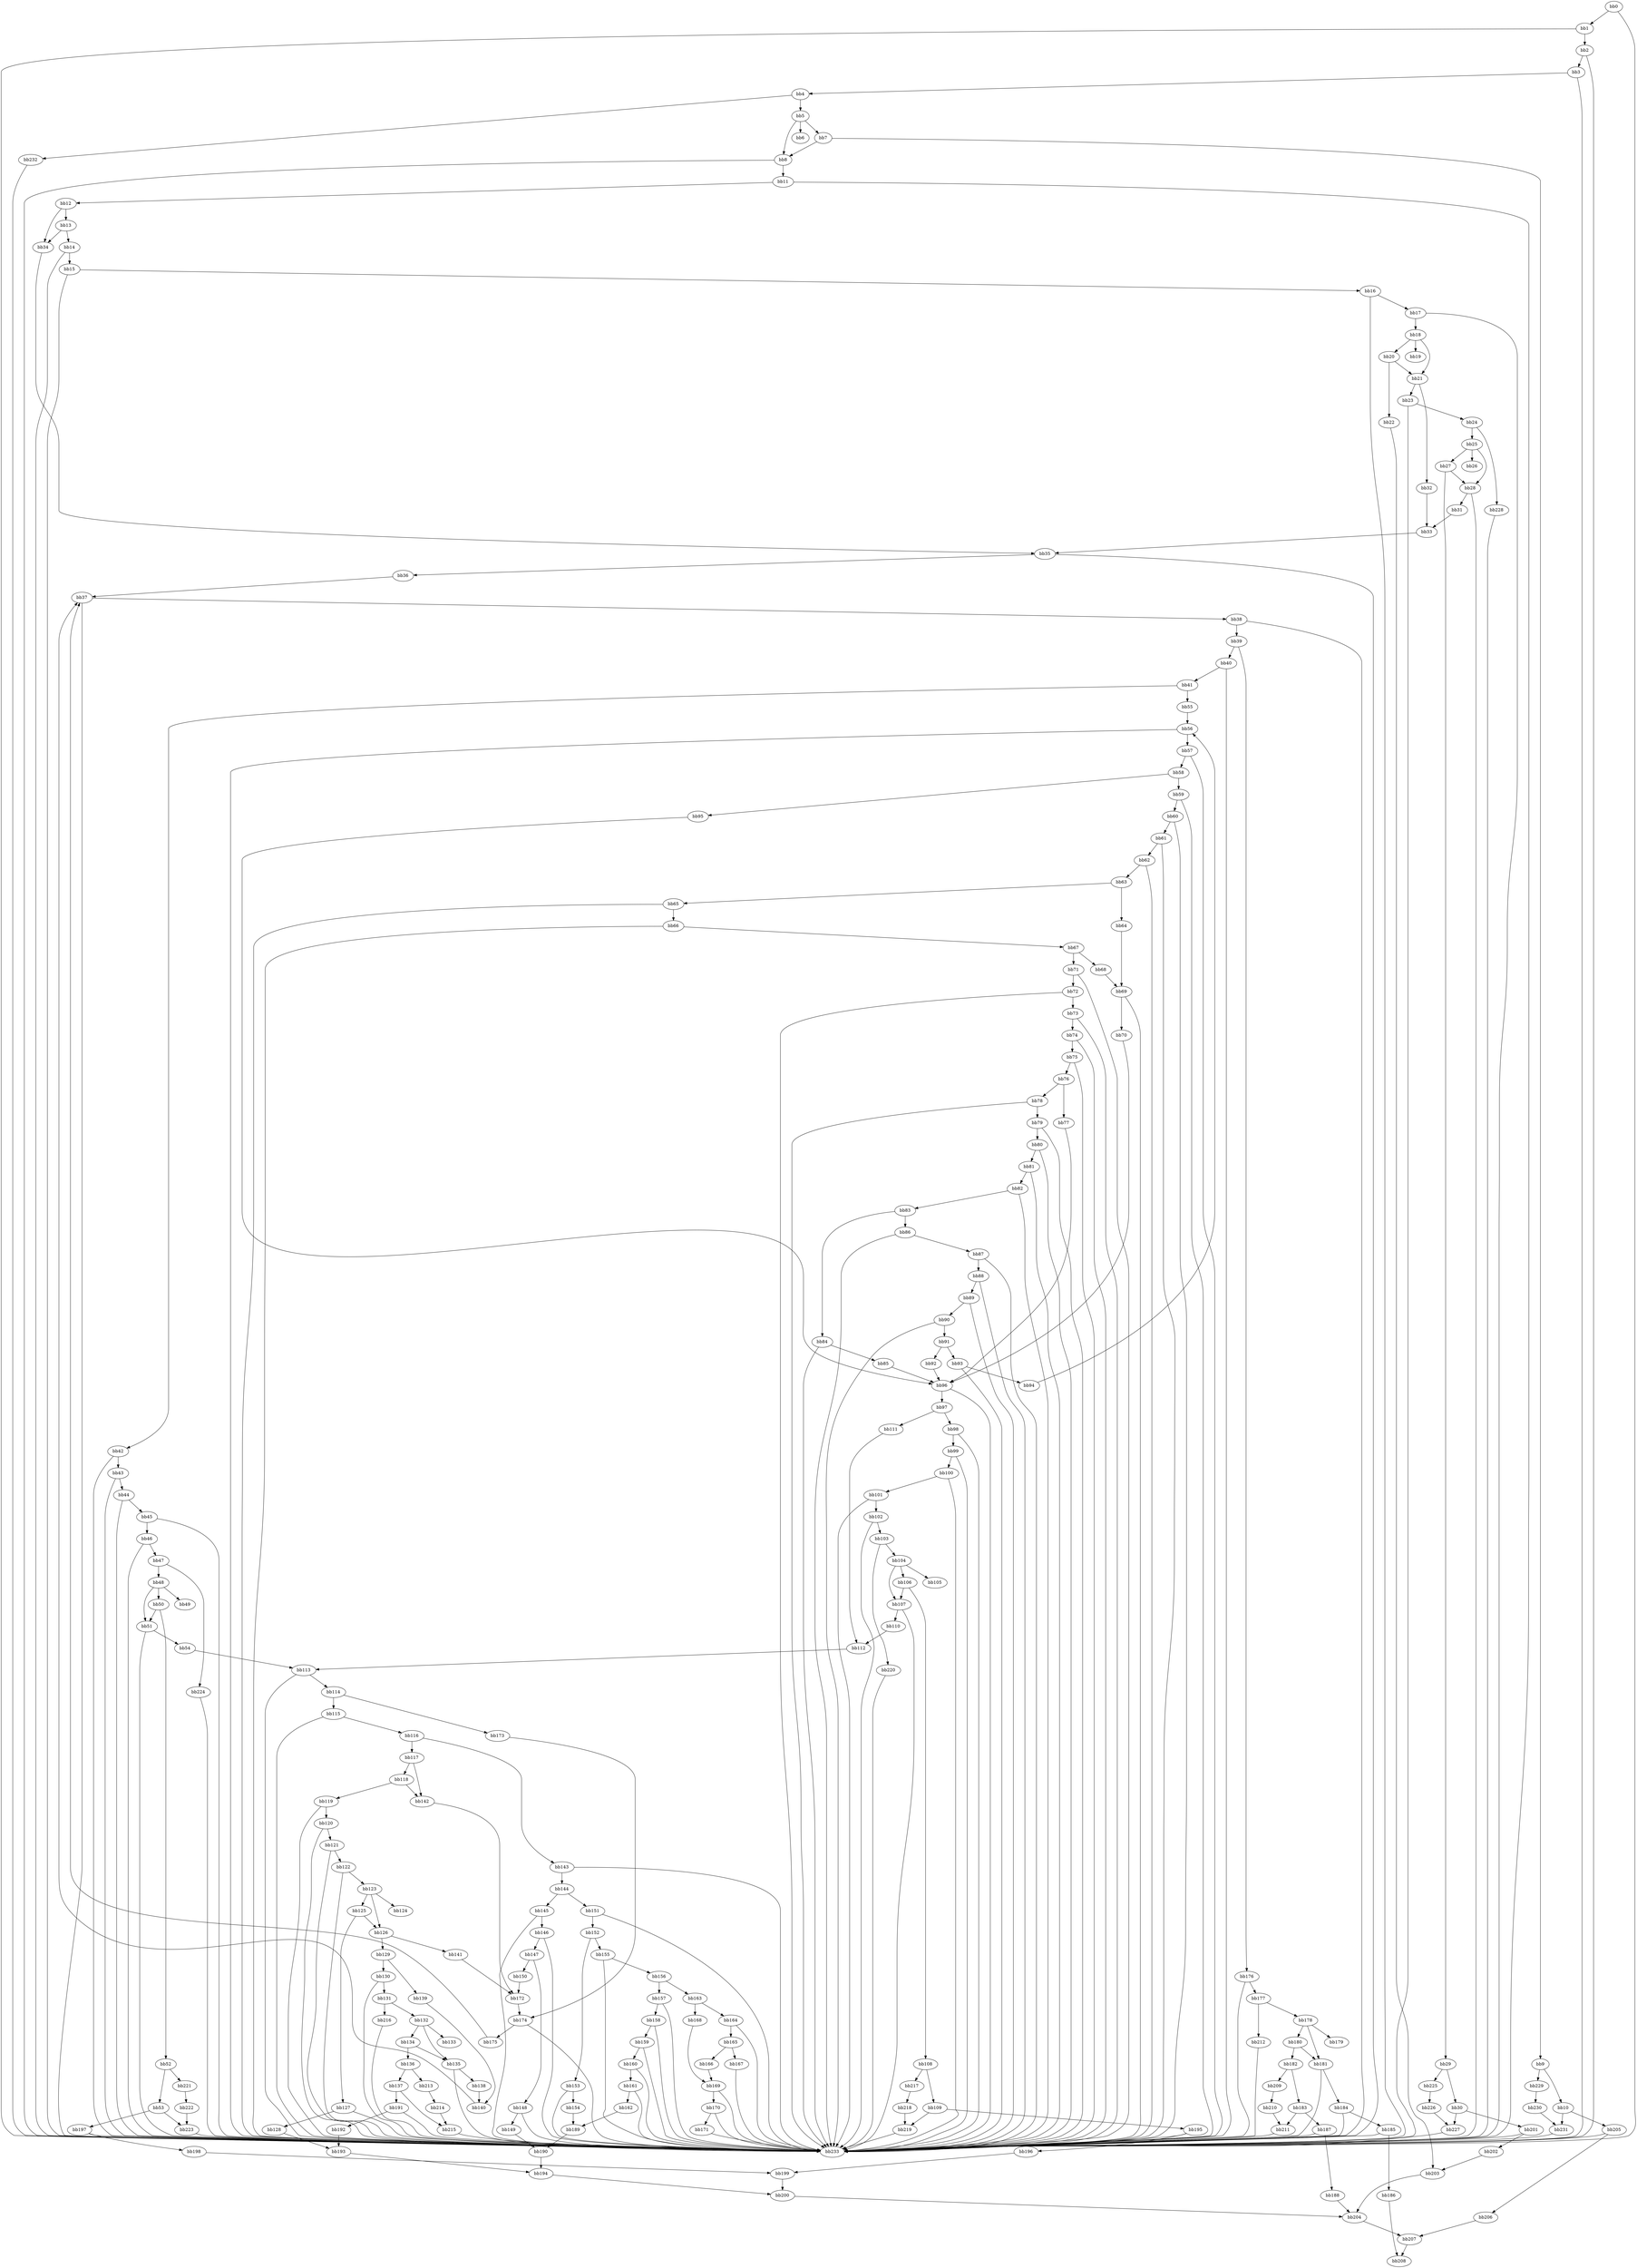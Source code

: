 digraph {
    0 [ label = "bb0\l" ]
    1 [ label = "bb1\l" ]
    2 [ label = "bb2\l" ]
    3 [ label = "bb3\l" ]
    4 [ label = "bb4\l" ]
    5 [ label = "bb5\l" ]
    6 [ label = "bb6\l" ]
    7 [ label = "bb7\l" ]
    8 [ label = "bb8\l" ]
    9 [ label = "bb9\l" ]
    10 [ label = "bb10\l" ]
    11 [ label = "bb11\l" ]
    12 [ label = "bb12\l" ]
    13 [ label = "bb13\l" ]
    14 [ label = "bb14\l" ]
    15 [ label = "bb15\l" ]
    16 [ label = "bb16\l" ]
    17 [ label = "bb17\l" ]
    18 [ label = "bb18\l" ]
    19 [ label = "bb19\l" ]
    20 [ label = "bb20\l" ]
    21 [ label = "bb21\l" ]
    22 [ label = "bb22\l" ]
    23 [ label = "bb23\l" ]
    24 [ label = "bb24\l" ]
    25 [ label = "bb25\l" ]
    26 [ label = "bb26\l" ]
    27 [ label = "bb27\l" ]
    28 [ label = "bb28\l" ]
    29 [ label = "bb29\l" ]
    30 [ label = "bb30\l" ]
    31 [ label = "bb31\l" ]
    32 [ label = "bb32\l" ]
    33 [ label = "bb33\l" ]
    34 [ label = "bb34\l" ]
    35 [ label = "bb35\l" ]
    36 [ label = "bb36\l" ]
    37 [ label = "bb37\l" ]
    38 [ label = "bb38\l" ]
    39 [ label = "bb39\l" ]
    40 [ label = "bb40\l" ]
    41 [ label = "bb41\l" ]
    42 [ label = "bb42\l" ]
    43 [ label = "bb43\l" ]
    44 [ label = "bb44\l" ]
    45 [ label = "bb45\l" ]
    46 [ label = "bb46\l" ]
    47 [ label = "bb47\l" ]
    48 [ label = "bb48\l" ]
    49 [ label = "bb49\l" ]
    50 [ label = "bb50\l" ]
    51 [ label = "bb51\l" ]
    52 [ label = "bb52\l" ]
    53 [ label = "bb53\l" ]
    54 [ label = "bb54\l" ]
    55 [ label = "bb55\l" ]
    56 [ label = "bb56\l" ]
    57 [ label = "bb57\l" ]
    58 [ label = "bb58\l" ]
    59 [ label = "bb59\l" ]
    60 [ label = "bb60\l" ]
    61 [ label = "bb61\l" ]
    62 [ label = "bb62\l" ]
    63 [ label = "bb63\l" ]
    64 [ label = "bb64\l" ]
    65 [ label = "bb65\l" ]
    66 [ label = "bb66\l" ]
    67 [ label = "bb67\l" ]
    68 [ label = "bb68\l" ]
    69 [ label = "bb69\l" ]
    70 [ label = "bb70\l" ]
    71 [ label = "bb71\l" ]
    72 [ label = "bb72\l" ]
    73 [ label = "bb73\l" ]
    74 [ label = "bb74\l" ]
    75 [ label = "bb75\l" ]
    76 [ label = "bb76\l" ]
    77 [ label = "bb77\l" ]
    78 [ label = "bb78\l" ]
    79 [ label = "bb79\l" ]
    80 [ label = "bb80\l" ]
    81 [ label = "bb81\l" ]
    82 [ label = "bb82\l" ]
    83 [ label = "bb83\l" ]
    84 [ label = "bb84\l" ]
    85 [ label = "bb85\l" ]
    86 [ label = "bb86\l" ]
    87 [ label = "bb87\l" ]
    88 [ label = "bb88\l" ]
    89 [ label = "bb89\l" ]
    90 [ label = "bb90\l" ]
    91 [ label = "bb91\l" ]
    92 [ label = "bb92\l" ]
    93 [ label = "bb93\l" ]
    94 [ label = "bb94\l" ]
    95 [ label = "bb95\l" ]
    96 [ label = "bb96\l" ]
    97 [ label = "bb97\l" ]
    98 [ label = "bb98\l" ]
    99 [ label = "bb99\l" ]
    100 [ label = "bb100\l" ]
    101 [ label = "bb101\l" ]
    102 [ label = "bb102\l" ]
    103 [ label = "bb103\l" ]
    104 [ label = "bb104\l" ]
    105 [ label = "bb105\l" ]
    106 [ label = "bb106\l" ]
    107 [ label = "bb107\l" ]
    108 [ label = "bb108\l" ]
    109 [ label = "bb109\l" ]
    110 [ label = "bb110\l" ]
    111 [ label = "bb111\l" ]
    112 [ label = "bb112\l" ]
    113 [ label = "bb113\l" ]
    114 [ label = "bb114\l" ]
    115 [ label = "bb115\l" ]
    116 [ label = "bb116\l" ]
    117 [ label = "bb117\l" ]
    118 [ label = "bb118\l" ]
    119 [ label = "bb119\l" ]
    120 [ label = "bb120\l" ]
    121 [ label = "bb121\l" ]
    122 [ label = "bb122\l" ]
    123 [ label = "bb123\l" ]
    124 [ label = "bb124\l" ]
    125 [ label = "bb125\l" ]
    126 [ label = "bb126\l" ]
    127 [ label = "bb127\l" ]
    128 [ label = "bb128\l" ]
    129 [ label = "bb129\l" ]
    130 [ label = "bb130\l" ]
    131 [ label = "bb131\l" ]
    132 [ label = "bb132\l" ]
    133 [ label = "bb133\l" ]
    134 [ label = "bb134\l" ]
    135 [ label = "bb135\l" ]
    136 [ label = "bb136\l" ]
    137 [ label = "bb137\l" ]
    138 [ label = "bb138\l" ]
    139 [ label = "bb139\l" ]
    140 [ label = "bb140\l" ]
    141 [ label = "bb141\l" ]
    142 [ label = "bb142\l" ]
    143 [ label = "bb143\l" ]
    144 [ label = "bb144\l" ]
    145 [ label = "bb145\l" ]
    146 [ label = "bb146\l" ]
    147 [ label = "bb147\l" ]
    148 [ label = "bb148\l" ]
    149 [ label = "bb149\l" ]
    150 [ label = "bb150\l" ]
    151 [ label = "bb151\l" ]
    152 [ label = "bb152\l" ]
    153 [ label = "bb153\l" ]
    154 [ label = "bb154\l" ]
    155 [ label = "bb155\l" ]
    156 [ label = "bb156\l" ]
    157 [ label = "bb157\l" ]
    158 [ label = "bb158\l" ]
    159 [ label = "bb159\l" ]
    160 [ label = "bb160\l" ]
    161 [ label = "bb161\l" ]
    162 [ label = "bb162\l" ]
    163 [ label = "bb163\l" ]
    164 [ label = "bb164\l" ]
    165 [ label = "bb165\l" ]
    166 [ label = "bb166\l" ]
    167 [ label = "bb167\l" ]
    168 [ label = "bb168\l" ]
    169 [ label = "bb169\l" ]
    170 [ label = "bb170\l" ]
    171 [ label = "bb171\l" ]
    172 [ label = "bb172\l" ]
    173 [ label = "bb173\l" ]
    174 [ label = "bb174\l" ]
    175 [ label = "bb175\l" ]
    176 [ label = "bb176\l" ]
    177 [ label = "bb177\l" ]
    178 [ label = "bb178\l" ]
    179 [ label = "bb179\l" ]
    180 [ label = "bb180\l" ]
    181 [ label = "bb181\l" ]
    182 [ label = "bb182\l" ]
    183 [ label = "bb183\l" ]
    184 [ label = "bb184\l" ]
    185 [ label = "bb185\l" ]
    186 [ label = "bb186\l" ]
    187 [ label = "bb187\l" ]
    188 [ label = "bb188\l" ]
    189 [ label = "bb189\l" ]
    190 [ label = "bb190\l" ]
    191 [ label = "bb191\l" ]
    192 [ label = "bb192\l" ]
    193 [ label = "bb193\l" ]
    194 [ label = "bb194\l" ]
    195 [ label = "bb195\l" ]
    196 [ label = "bb196\l" ]
    197 [ label = "bb197\l" ]
    198 [ label = "bb198\l" ]
    199 [ label = "bb199\l" ]
    200 [ label = "bb200\l" ]
    201 [ label = "bb201\l" ]
    202 [ label = "bb202\l" ]
    203 [ label = "bb203\l" ]
    204 [ label = "bb204\l" ]
    205 [ label = "bb205\l" ]
    206 [ label = "bb206\l" ]
    207 [ label = "bb207\l" ]
    208 [ label = "bb208\l" ]
    209 [ label = "bb209\l" ]
    210 [ label = "bb210\l" ]
    211 [ label = "bb211\l" ]
    212 [ label = "bb212\l" ]
    213 [ label = "bb213\l" ]
    214 [ label = "bb214\l" ]
    215 [ label = "bb215\l" ]
    216 [ label = "bb216\l" ]
    217 [ label = "bb217\l" ]
    218 [ label = "bb218\l" ]
    219 [ label = "bb219\l" ]
    220 [ label = "bb220\l" ]
    221 [ label = "bb221\l" ]
    222 [ label = "bb222\l" ]
    223 [ label = "bb223\l" ]
    224 [ label = "bb224\l" ]
    225 [ label = "bb225\l" ]
    226 [ label = "bb226\l" ]
    227 [ label = "bb227\l" ]
    228 [ label = "bb228\l" ]
    229 [ label = "bb229\l" ]
    230 [ label = "bb230\l" ]
    231 [ label = "bb231\l" ]
    232 [ label = "bb232\l" ]
    233 [ label = "bb233\l" ]
    0 -> 1 [ ]
    0 -> 233 [ ]
    1 -> 2 [ ]
    1 -> 233 [ ]
    2 -> 3 [ ]
    2 -> 233 [ ]
    3 -> 4 [ ]
    3 -> 233 [ ]
    4 -> 5 [ ]
    4 -> 232 [ ]
    5 -> 6 [ ]
    5 -> 7 [ ]
    5 -> 8 [ ]
    7 -> 8 [ ]
    7 -> 9 [ ]
    8 -> 11 [ ]
    8 -> 233 [ ]
    9 -> 10 [ ]
    9 -> 229 [ ]
    10 -> 205 [ ]
    10 -> 231 [ ]
    11 -> 12 [ ]
    11 -> 233 [ ]
    12 -> 13 [ ]
    12 -> 34 [ ]
    13 -> 14 [ ]
    13 -> 34 [ ]
    14 -> 15 [ ]
    14 -> 233 [ ]
    15 -> 16 [ ]
    15 -> 233 [ ]
    16 -> 17 [ ]
    16 -> 233 [ ]
    17 -> 18 [ ]
    17 -> 233 [ ]
    18 -> 19 [ ]
    18 -> 20 [ ]
    18 -> 21 [ ]
    20 -> 21 [ ]
    20 -> 22 [ ]
    21 -> 23 [ ]
    21 -> 32 [ ]
    22 -> 203 [ ]
    23 -> 24 [ ]
    23 -> 233 [ ]
    24 -> 25 [ ]
    24 -> 228 [ ]
    25 -> 26 [ ]
    25 -> 27 [ ]
    25 -> 28 [ ]
    27 -> 28 [ ]
    27 -> 29 [ ]
    28 -> 31 [ ]
    28 -> 233 [ ]
    29 -> 30 [ ]
    29 -> 225 [ ]
    30 -> 201 [ ]
    30 -> 227 [ ]
    31 -> 33 [ ]
    32 -> 33 [ ]
    33 -> 35 [ ]
    34 -> 35 [ ]
    35 -> 36 [ ]
    35 -> 233 [ ]
    36 -> 37 [ ]
    37 -> 38 [ ]
    37 -> 233 [ ]
    38 -> 39 [ ]
    38 -> 233 [ ]
    39 -> 40 [ ]
    39 -> 176 [ ]
    40 -> 41 [ ]
    40 -> 233 [ ]
    41 -> 42 [ ]
    41 -> 55 [ ]
    42 -> 43 [ ]
    42 -> 233 [ ]
    43 -> 44 [ ]
    43 -> 233 [ ]
    44 -> 45 [ ]
    44 -> 233 [ ]
    45 -> 46 [ ]
    45 -> 233 [ ]
    46 -> 47 [ ]
    46 -> 233 [ ]
    47 -> 48 [ ]
    47 -> 224 [ ]
    48 -> 49 [ ]
    48 -> 50 [ ]
    48 -> 51 [ ]
    50 -> 51 [ ]
    50 -> 52 [ ]
    51 -> 54 [ ]
    51 -> 233 [ ]
    52 -> 53 [ ]
    52 -> 221 [ ]
    53 -> 197 [ ]
    53 -> 223 [ ]
    54 -> 113 [ ]
    55 -> 56 [ ]
    56 -> 57 [ ]
    56 -> 233 [ ]
    57 -> 58 [ ]
    57 -> 233 [ ]
    58 -> 59 [ ]
    58 -> 95 [ ]
    59 -> 60 [ ]
    59 -> 233 [ ]
    60 -> 61 [ ]
    60 -> 233 [ ]
    61 -> 62 [ ]
    61 -> 233 [ ]
    62 -> 63 [ ]
    62 -> 233 [ ]
    63 -> 64 [ ]
    63 -> 65 [ ]
    64 -> 69 [ ]
    65 -> 66 [ ]
    65 -> 233 [ ]
    66 -> 67 [ ]
    66 -> 233 [ ]
    67 -> 68 [ ]
    67 -> 71 [ ]
    68 -> 69 [ ]
    69 -> 70 [ ]
    69 -> 233 [ ]
    70 -> 96 [ ]
    71 -> 72 [ ]
    71 -> 233 [ ]
    72 -> 73 [ ]
    72 -> 233 [ ]
    73 -> 74 [ ]
    73 -> 233 [ ]
    74 -> 75 [ ]
    74 -> 233 [ ]
    75 -> 76 [ ]
    75 -> 233 [ ]
    76 -> 77 [ ]
    76 -> 78 [ ]
    77 -> 96 [ ]
    78 -> 79 [ ]
    78 -> 233 [ ]
    79 -> 80 [ ]
    79 -> 233 [ ]
    80 -> 81 [ ]
    80 -> 233 [ ]
    81 -> 82 [ ]
    81 -> 233 [ ]
    82 -> 83 [ ]
    82 -> 233 [ ]
    83 -> 84 [ ]
    83 -> 86 [ ]
    84 -> 85 [ ]
    84 -> 233 [ ]
    85 -> 96 [ ]
    86 -> 87 [ ]
    86 -> 233 [ ]
    87 -> 88 [ ]
    87 -> 233 [ ]
    88 -> 89 [ ]
    88 -> 233 [ ]
    89 -> 90 [ ]
    89 -> 233 [ ]
    90 -> 91 [ ]
    90 -> 233 [ ]
    91 -> 92 [ ]
    91 -> 93 [ ]
    92 -> 96 [ ]
    93 -> 94 [ ]
    93 -> 233 [ ]
    94 -> 56 [ ]
    95 -> 96 [ ]
    96 -> 97 [ ]
    96 -> 233 [ ]
    97 -> 98 [ ]
    97 -> 111 [ ]
    98 -> 99 [ ]
    98 -> 233 [ ]
    99 -> 100 [ ]
    99 -> 233 [ ]
    100 -> 101 [ ]
    100 -> 233 [ ]
    101 -> 102 [ ]
    101 -> 233 [ ]
    102 -> 103 [ ]
    102 -> 233 [ ]
    103 -> 104 [ ]
    103 -> 220 [ ]
    104 -> 105 [ ]
    104 -> 106 [ ]
    104 -> 107 [ ]
    106 -> 107 [ ]
    106 -> 108 [ ]
    107 -> 110 [ ]
    107 -> 233 [ ]
    108 -> 109 [ ]
    108 -> 217 [ ]
    109 -> 195 [ ]
    109 -> 219 [ ]
    110 -> 112 [ ]
    111 -> 112 [ ]
    112 -> 113 [ ]
    113 -> 114 [ ]
    113 -> 233 [ ]
    114 -> 115 [ ]
    114 -> 173 [ ]
    115 -> 116 [ ]
    115 -> 233 [ ]
    116 -> 117 [ ]
    116 -> 143 [ ]
    117 -> 118 [ ]
    117 -> 142 [ ]
    118 -> 119 [ ]
    118 -> 142 [ ]
    119 -> 120 [ ]
    119 -> 233 [ ]
    120 -> 121 [ ]
    120 -> 233 [ ]
    121 -> 122 [ ]
    121 -> 233 [ ]
    122 -> 123 [ ]
    122 -> 233 [ ]
    123 -> 124 [ ]
    123 -> 125 [ ]
    123 -> 126 [ ]
    125 -> 126 [ ]
    125 -> 127 [ ]
    126 -> 129 [ ]
    126 -> 141 [ ]
    127 -> 128 [ ]
    127 -> 233 [ ]
    128 -> 193 [ ]
    129 -> 130 [ ]
    129 -> 139 [ ]
    130 -> 131 [ ]
    130 -> 233 [ ]
    131 -> 132 [ ]
    131 -> 216 [ ]
    132 -> 133 [ ]
    132 -> 134 [ ]
    132 -> 135 [ ]
    134 -> 135 [ ]
    134 -> 136 [ ]
    135 -> 138 [ ]
    135 -> 233 [ ]
    136 -> 137 [ ]
    136 -> 213 [ ]
    137 -> 191 [ ]
    137 -> 215 [ ]
    138 -> 140 [ ]
    139 -> 140 [ ]
    140 -> 37 [ ]
    141 -> 172 [ ]
    142 -> 172 [ ]
    143 -> 144 [ ]
    143 -> 233 [ ]
    144 -> 145 [ ]
    144 -> 151 [ ]
    145 -> 146 [ ]
    145 -> 233 [ ]
    146 -> 147 [ ]
    146 -> 233 [ ]
    147 -> 148 [ ]
    147 -> 150 [ ]
    148 -> 149 [ ]
    148 -> 233 [ ]
    149 -> 190 [ ]
    150 -> 172 [ ]
    151 -> 152 [ ]
    151 -> 233 [ ]
    152 -> 153 [ ]
    152 -> 155 [ ]
    153 -> 154 [ ]
    153 -> 233 [ ]
    154 -> 189 [ ]
    155 -> 156 [ ]
    155 -> 233 [ ]
    156 -> 157 [ ]
    156 -> 163 [ ]
    157 -> 158 [ ]
    157 -> 233 [ ]
    158 -> 159 [ ]
    158 -> 233 [ ]
    159 -> 160 [ ]
    159 -> 233 [ ]
    160 -> 161 [ ]
    160 -> 233 [ ]
    161 -> 162 [ ]
    161 -> 233 [ ]
    162 -> 189 [ ]
    163 -> 164 [ ]
    163 -> 168 [ ]
    164 -> 165 [ ]
    164 -> 233 [ ]
    165 -> 166 [ ]
    165 -> 167 [ ]
    166 -> 169 [ ]
    167 -> 233 [ ]
    168 -> 169 [ ]
    169 -> 170 [ ]
    169 -> 233 [ ]
    170 -> 171 [ ]
    170 -> 233 [ ]
    171 -> 233 [ ]
    172 -> 174 [ ]
    173 -> 174 [ ]
    174 -> 175 [ ]
    174 -> 233 [ ]
    175 -> 37 [ ]
    176 -> 177 [ ]
    176 -> 233 [ ]
    177 -> 178 [ ]
    177 -> 212 [ ]
    178 -> 179 [ ]
    178 -> 180 [ ]
    178 -> 181 [ ]
    180 -> 181 [ ]
    180 -> 182 [ ]
    181 -> 184 [ ]
    181 -> 233 [ ]
    182 -> 183 [ ]
    182 -> 209 [ ]
    183 -> 187 [ ]
    183 -> 211 [ ]
    184 -> 185 [ ]
    184 -> 233 [ ]
    185 -> 186 [ ]
    185 -> 233 [ ]
    186 -> 208 [ ]
    187 -> 188 [ ]
    187 -> 233 [ ]
    188 -> 204 [ ]
    189 -> 190 [ ]
    190 -> 194 [ ]
    191 -> 192 [ ]
    191 -> 233 [ ]
    192 -> 193 [ ]
    193 -> 194 [ ]
    194 -> 200 [ ]
    195 -> 196 [ ]
    195 -> 233 [ ]
    196 -> 199 [ ]
    197 -> 198 [ ]
    197 -> 233 [ ]
    198 -> 199 [ ]
    199 -> 200 [ ]
    200 -> 204 [ ]
    201 -> 202 [ ]
    201 -> 233 [ ]
    202 -> 203 [ ]
    203 -> 204 [ ]
    204 -> 207 [ ]
    205 -> 206 [ ]
    205 -> 233 [ ]
    206 -> 207 [ ]
    207 -> 208 [ ]
    209 -> 210 [ ]
    210 -> 211 [ ]
    211 -> 233 [ ]
    212 -> 233 [ ]
    213 -> 214 [ ]
    214 -> 215 [ ]
    215 -> 233 [ ]
    216 -> 233 [ ]
    217 -> 218 [ ]
    218 -> 219 [ ]
    219 -> 233 [ ]
    220 -> 233 [ ]
    221 -> 222 [ ]
    222 -> 223 [ ]
    223 -> 233 [ ]
    224 -> 233 [ ]
    225 -> 226 [ ]
    226 -> 227 [ ]
    227 -> 233 [ ]
    228 -> 233 [ ]
    229 -> 230 [ ]
    230 -> 231 [ ]
    231 -> 233 [ ]
    232 -> 233 [ ]
}

